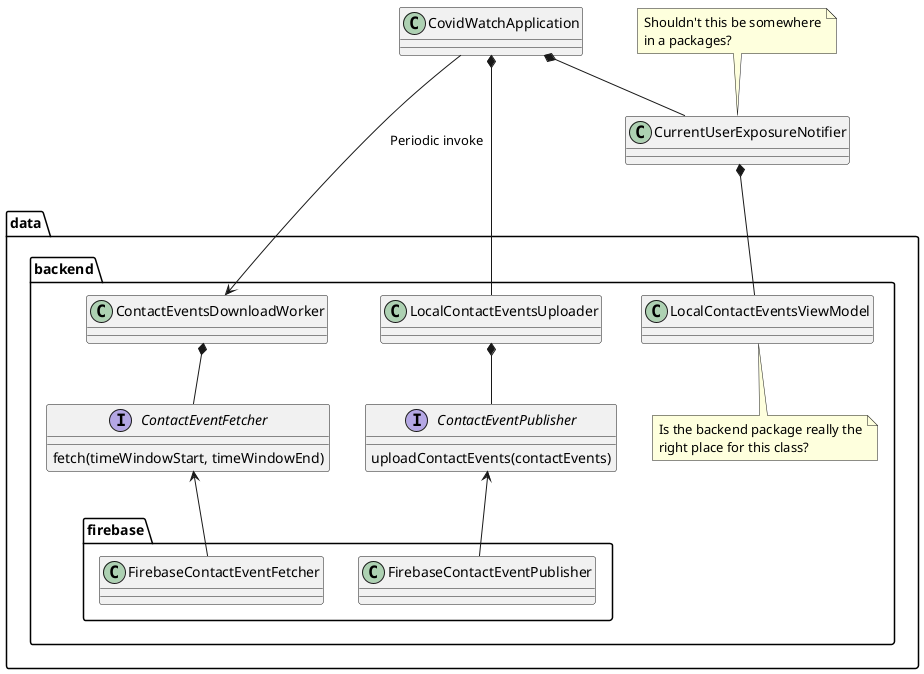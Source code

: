 @startuml
class CovidWatchApplication {}
class CurrentUserExposureNotifier {}
note top of CurrentUserExposureNotifier
Shouldn't this be somewhere
in a packages?
end note
package data.backend {
    class ContactEventsDownloadWorker {}
    class LocalContactEventsUploader {}
    class LocalContactEventsViewModel {}
    note bottom of LocalContactEventsViewModel
    Is the backend package really the
    right place for this class?
    end note
    interface ContactEventFetcher {
        fetch(timeWindowStart, timeWindowEnd)
    }
    interface ContactEventPublisher {
        uploadContactEvents(contactEvents)
    }
    package firebase {
        class FirebaseContactEventFetcher
        class FirebaseContactEventPublisher
    }
}

CovidWatchApplication *-- LocalContactEventsUploader
CovidWatchApplication *-- CurrentUserExposureNotifier
CovidWatchApplication --> ContactEventsDownloadWorker: Periodic invoke
CurrentUserExposureNotifier *-- LocalContactEventsViewModel
ContactEventsDownloadWorker *-- ContactEventFetcher
LocalContactEventsUploader *-- ContactEventPublisher
ContactEventFetcher <-- FirebaseContactEventFetcher
ContactEventPublisher <-- FirebaseContactEventPublisher
@enduml